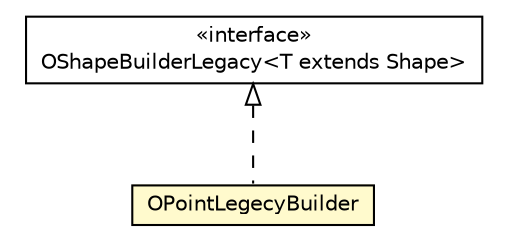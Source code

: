 #!/usr/local/bin/dot
#
# Class diagram 
# Generated by UMLGraph version R5_6-24-gf6e263 (http://www.umlgraph.org/)
#

digraph G {
	edge [fontname="Helvetica",fontsize=10,labelfontname="Helvetica",labelfontsize=10];
	node [fontname="Helvetica",fontsize=10,shape=plaintext];
	nodesep=0.25;
	ranksep=0.5;
	// com.orientechnologies.spatial.shape.legacy.OPointLegecyBuilder
	c4981917 [label=<<table title="com.orientechnologies.spatial.shape.legacy.OPointLegecyBuilder" border="0" cellborder="1" cellspacing="0" cellpadding="2" port="p" bgcolor="lemonChiffon" href="./OPointLegecyBuilder.html">
		<tr><td><table border="0" cellspacing="0" cellpadding="1">
<tr><td align="center" balign="center"> OPointLegecyBuilder </td></tr>
		</table></td></tr>
		</table>>, URL="./OPointLegecyBuilder.html", fontname="Helvetica", fontcolor="black", fontsize=10.0];
	// com.orientechnologies.spatial.shape.legacy.OShapeBuilderLegacy<T extends org.locationtech.spatial4j.shape.Shape>
	c4981918 [label=<<table title="com.orientechnologies.spatial.shape.legacy.OShapeBuilderLegacy" border="0" cellborder="1" cellspacing="0" cellpadding="2" port="p" href="./OShapeBuilderLegacy.html">
		<tr><td><table border="0" cellspacing="0" cellpadding="1">
<tr><td align="center" balign="center"> &#171;interface&#187; </td></tr>
<tr><td align="center" balign="center"> OShapeBuilderLegacy&lt;T extends Shape&gt; </td></tr>
		</table></td></tr>
		</table>>, URL="./OShapeBuilderLegacy.html", fontname="Helvetica", fontcolor="black", fontsize=10.0];
	//com.orientechnologies.spatial.shape.legacy.OPointLegecyBuilder implements com.orientechnologies.spatial.shape.legacy.OShapeBuilderLegacy<T extends org.locationtech.spatial4j.shape.Shape>
	c4981918:p -> c4981917:p [dir=back,arrowtail=empty,style=dashed];
}

